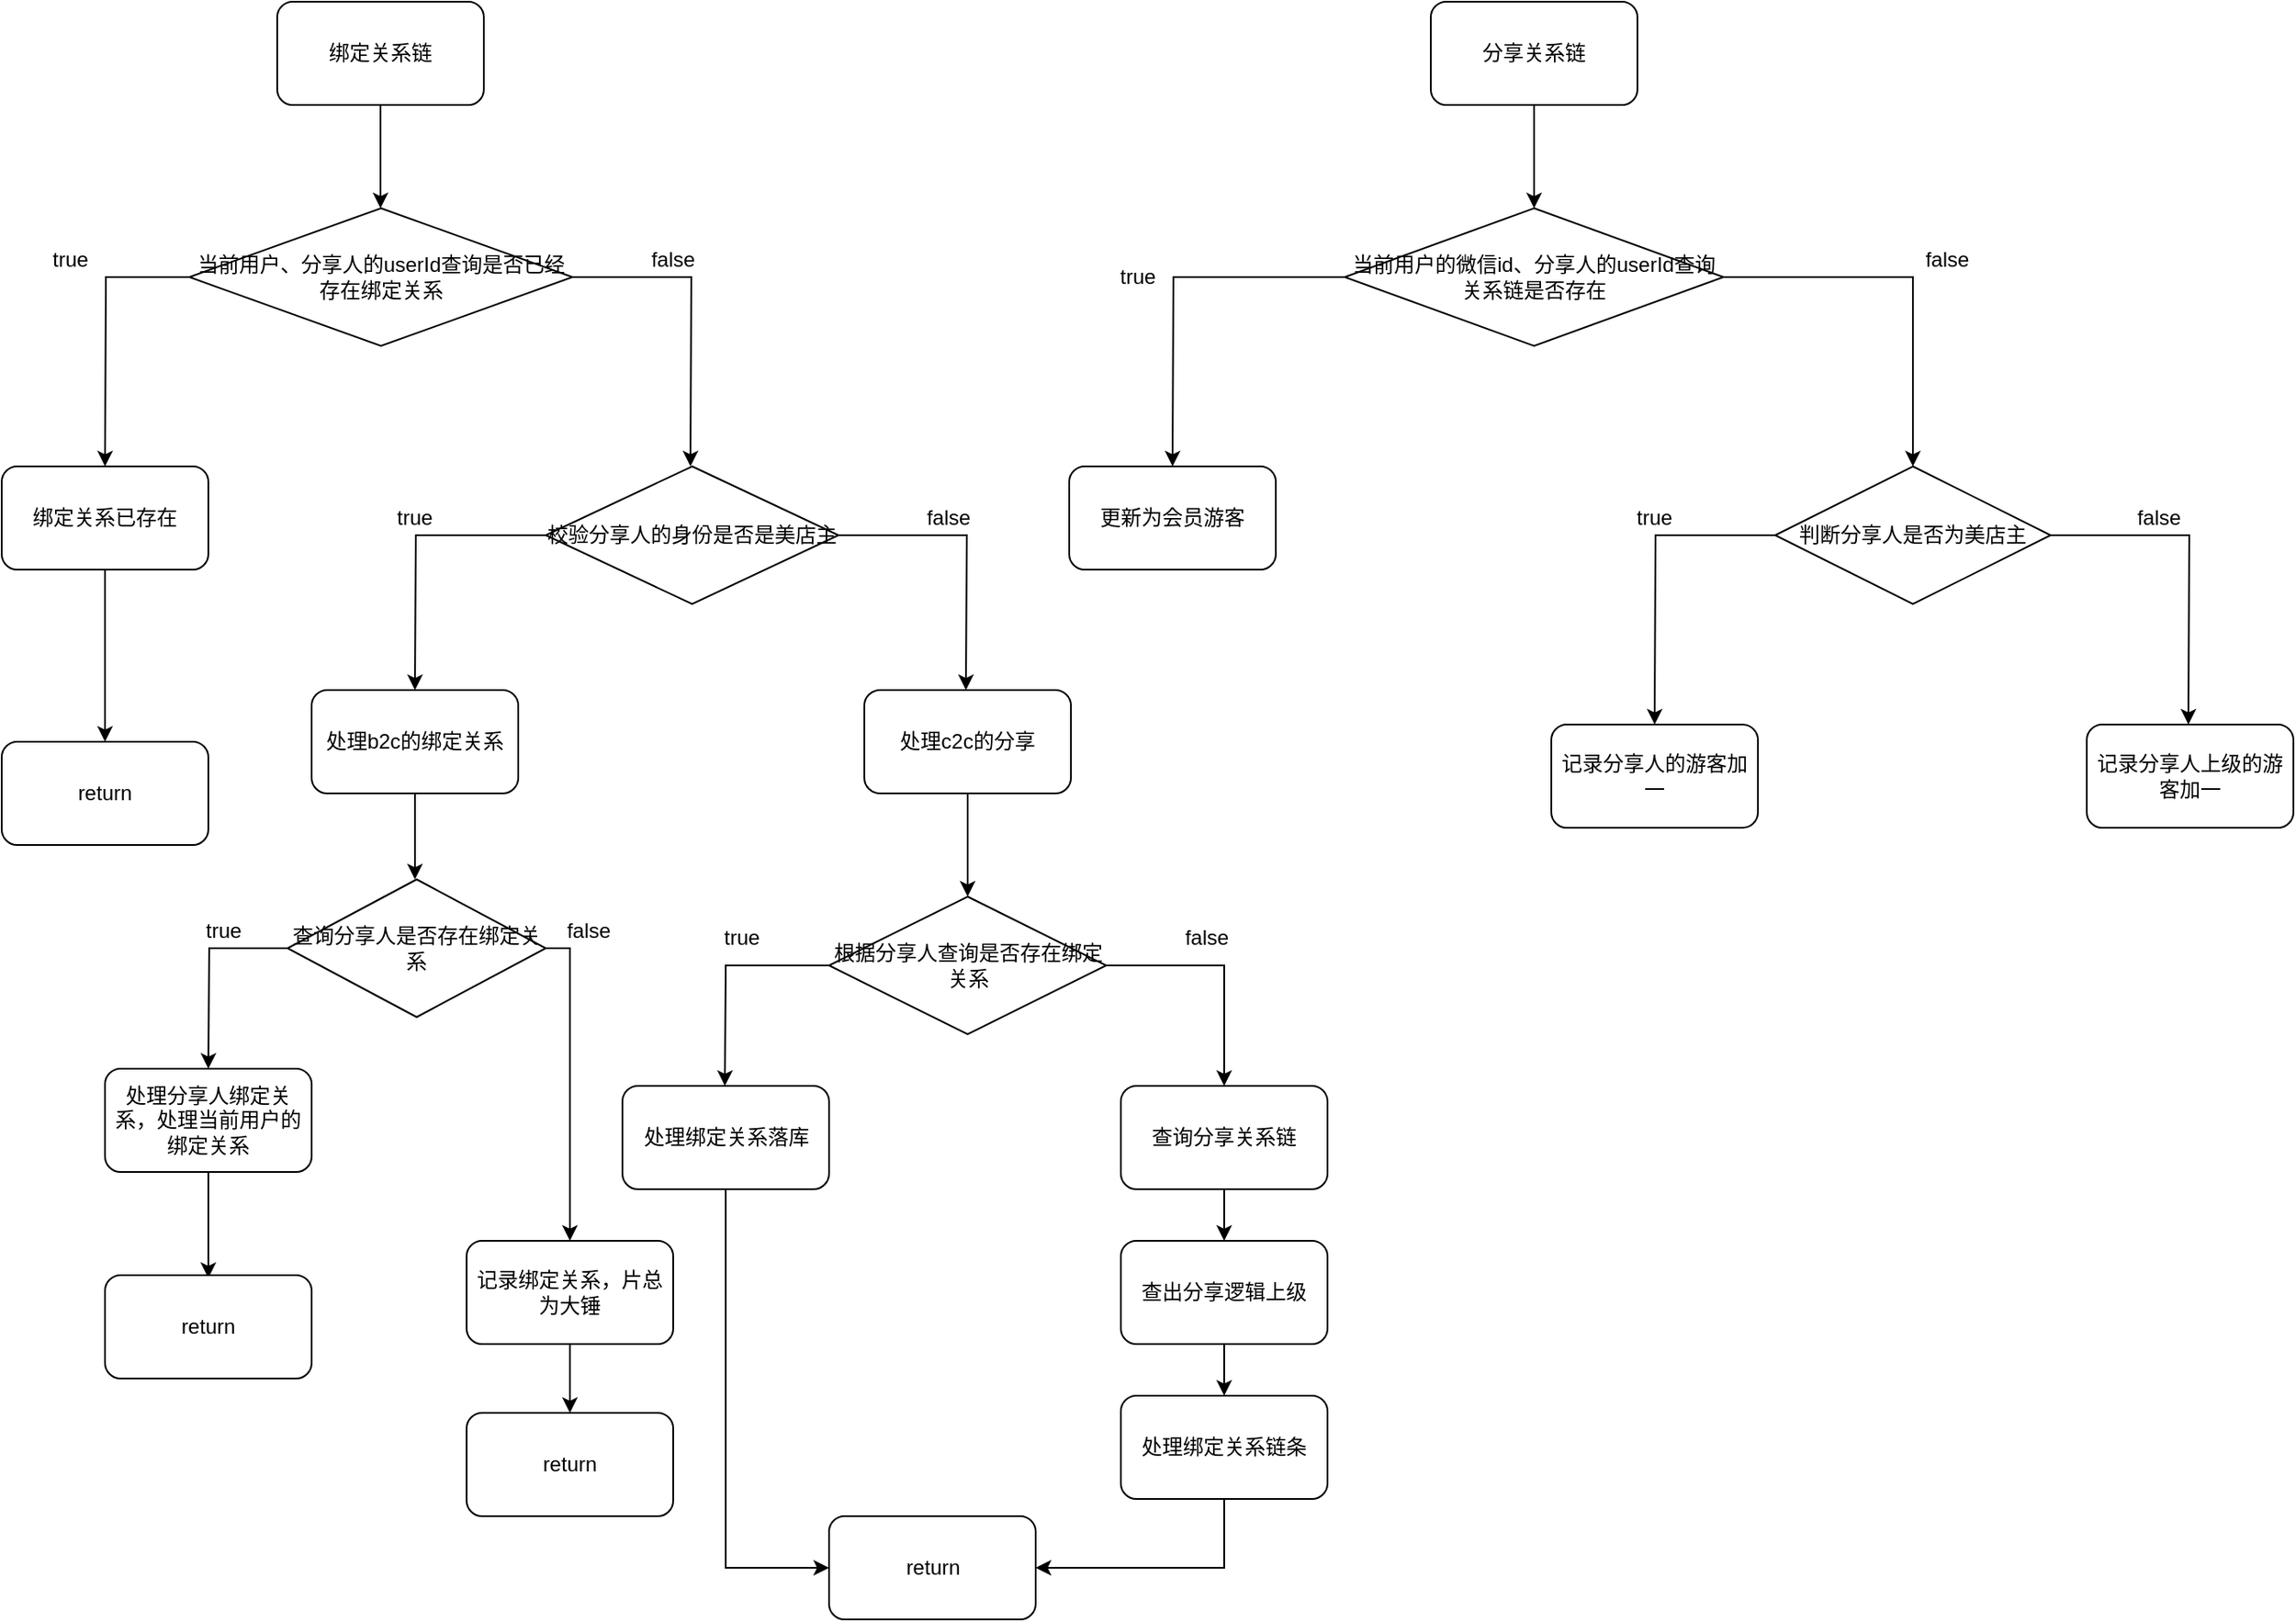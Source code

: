 <mxfile version="12.4.9" type="github"><diagram id="msJd3yK6HxjYoxfrZiBb" name="Page-1"><mxGraphModel dx="2692" dy="584" grid="1" gridSize="10" guides="1" tooltips="1" connect="1" arrows="1" fold="1" page="1" pageScale="1" pageWidth="827" pageHeight="1169" math="0" shadow="0"><root><mxCell id="0"/><mxCell id="1" parent="0"/><mxCell id="jShOLcOtmEcMuFyAX2FL-2" style="edgeStyle=orthogonalEdgeStyle;rounded=0;orthogonalLoop=1;jettySize=auto;html=1;" parent="1" source="jShOLcOtmEcMuFyAX2FL-1" edge="1"><mxGeometry relative="1" as="geometry"><mxPoint x="50" y="160" as="targetPoint"/></mxGeometry></mxCell><mxCell id="jShOLcOtmEcMuFyAX2FL-1" value="分享关系链" style="rounded=1;whiteSpace=wrap;html=1;" parent="1" vertex="1"><mxGeometry x="-10" y="40" width="120" height="60" as="geometry"/></mxCell><mxCell id="jShOLcOtmEcMuFyAX2FL-4" style="edgeStyle=orthogonalEdgeStyle;rounded=0;orthogonalLoop=1;jettySize=auto;html=1;" parent="1" source="jShOLcOtmEcMuFyAX2FL-3" edge="1"><mxGeometry relative="1" as="geometry"><mxPoint x="-160" y="310" as="targetPoint"/></mxGeometry></mxCell><mxCell id="jShOLcOtmEcMuFyAX2FL-7" style="edgeStyle=orthogonalEdgeStyle;rounded=0;orthogonalLoop=1;jettySize=auto;html=1;" parent="1" source="jShOLcOtmEcMuFyAX2FL-3" edge="1"><mxGeometry relative="1" as="geometry"><mxPoint x="270" y="310" as="targetPoint"/><Array as="points"><mxPoint x="270" y="200"/><mxPoint x="270" y="310"/></Array></mxGeometry></mxCell><mxCell id="jShOLcOtmEcMuFyAX2FL-3" value="当前用户的微信id、分享人的userId查询关系链是否存在" style="rhombus;whiteSpace=wrap;html=1;" parent="1" vertex="1"><mxGeometry x="-60" y="160" width="220" height="80" as="geometry"/></mxCell><mxCell id="jShOLcOtmEcMuFyAX2FL-5" value="true" style="text;html=1;strokeColor=none;fillColor=none;align=center;verticalAlign=middle;whiteSpace=wrap;rounded=0;" parent="1" vertex="1"><mxGeometry x="-200" y="190" width="40" height="20" as="geometry"/></mxCell><mxCell id="jShOLcOtmEcMuFyAX2FL-6" value="更新为会员游客" style="rounded=1;whiteSpace=wrap;html=1;" parent="1" vertex="1"><mxGeometry x="-220" y="310" width="120" height="60" as="geometry"/></mxCell><mxCell id="jShOLcOtmEcMuFyAX2FL-9" value="false" style="text;html=1;strokeColor=none;fillColor=none;align=center;verticalAlign=middle;whiteSpace=wrap;rounded=0;" parent="1" vertex="1"><mxGeometry x="270" y="180" width="40" height="20" as="geometry"/></mxCell><mxCell id="jShOLcOtmEcMuFyAX2FL-11" style="edgeStyle=orthogonalEdgeStyle;rounded=0;orthogonalLoop=1;jettySize=auto;html=1;" parent="1" source="jShOLcOtmEcMuFyAX2FL-10" edge="1"><mxGeometry relative="1" as="geometry"><mxPoint x="120" y="460" as="targetPoint"/></mxGeometry></mxCell><mxCell id="jShOLcOtmEcMuFyAX2FL-14" style="edgeStyle=orthogonalEdgeStyle;rounded=0;orthogonalLoop=1;jettySize=auto;html=1;" parent="1" source="jShOLcOtmEcMuFyAX2FL-10" edge="1"><mxGeometry relative="1" as="geometry"><mxPoint x="430" y="460" as="targetPoint"/></mxGeometry></mxCell><mxCell id="jShOLcOtmEcMuFyAX2FL-10" value="判断分享人是否为美店主" style="rhombus;whiteSpace=wrap;html=1;" parent="1" vertex="1"><mxGeometry x="190" y="310" width="160" height="80" as="geometry"/></mxCell><mxCell id="jShOLcOtmEcMuFyAX2FL-13" value="true" style="text;html=1;strokeColor=none;fillColor=none;align=center;verticalAlign=middle;whiteSpace=wrap;rounded=0;" parent="1" vertex="1"><mxGeometry x="100" y="330" width="40" height="20" as="geometry"/></mxCell><mxCell id="jShOLcOtmEcMuFyAX2FL-15" value="false" style="text;html=1;strokeColor=none;fillColor=none;align=center;verticalAlign=middle;whiteSpace=wrap;rounded=0;" parent="1" vertex="1"><mxGeometry x="393" y="330" width="40" height="20" as="geometry"/></mxCell><mxCell id="jShOLcOtmEcMuFyAX2FL-16" value="记录分享人的游客加一" style="rounded=1;whiteSpace=wrap;html=1;" parent="1" vertex="1"><mxGeometry x="60" y="460" width="120" height="60" as="geometry"/></mxCell><mxCell id="jShOLcOtmEcMuFyAX2FL-17" value="记录分享人上级的游客加一" style="rounded=1;whiteSpace=wrap;html=1;" parent="1" vertex="1"><mxGeometry x="371" y="460" width="120" height="60" as="geometry"/></mxCell><mxCell id="jShOLcOtmEcMuFyAX2FL-20" style="edgeStyle=orthogonalEdgeStyle;rounded=0;orthogonalLoop=1;jettySize=auto;html=1;" parent="1" source="jShOLcOtmEcMuFyAX2FL-19" edge="1"><mxGeometry relative="1" as="geometry"><mxPoint x="-620" y="160" as="targetPoint"/></mxGeometry></mxCell><mxCell id="jShOLcOtmEcMuFyAX2FL-19" value="绑定关系链" style="rounded=1;whiteSpace=wrap;html=1;" parent="1" vertex="1"><mxGeometry x="-680" y="40" width="120" height="60" as="geometry"/></mxCell><mxCell id="jShOLcOtmEcMuFyAX2FL-22" style="edgeStyle=orthogonalEdgeStyle;rounded=0;orthogonalLoop=1;jettySize=auto;html=1;" parent="1" source="jShOLcOtmEcMuFyAX2FL-21" edge="1"><mxGeometry relative="1" as="geometry"><mxPoint x="-780" y="310" as="targetPoint"/></mxGeometry></mxCell><mxCell id="jShOLcOtmEcMuFyAX2FL-24" style="edgeStyle=orthogonalEdgeStyle;rounded=0;orthogonalLoop=1;jettySize=auto;html=1;exitX=1;exitY=0.5;exitDx=0;exitDy=0;" parent="1" source="jShOLcOtmEcMuFyAX2FL-21" edge="1"><mxGeometry relative="1" as="geometry"><mxPoint x="-440" y="310" as="targetPoint"/></mxGeometry></mxCell><mxCell id="jShOLcOtmEcMuFyAX2FL-21" value="当前用户、分享人的userId查询是否已经存在绑定关系" style="rhombus;whiteSpace=wrap;html=1;" parent="1" vertex="1"><mxGeometry x="-731" y="160" width="222.5" height="80" as="geometry"/></mxCell><mxCell id="dtXh-dWTpFdWCNlAV0mI-19" style="edgeStyle=orthogonalEdgeStyle;rounded=0;orthogonalLoop=1;jettySize=auto;html=1;" parent="1" source="jShOLcOtmEcMuFyAX2FL-23" edge="1"><mxGeometry relative="1" as="geometry"><mxPoint x="-780" y="470" as="targetPoint"/></mxGeometry></mxCell><mxCell id="jShOLcOtmEcMuFyAX2FL-23" value="绑定关系已存在" style="rounded=1;whiteSpace=wrap;html=1;" parent="1" vertex="1"><mxGeometry x="-840" y="310" width="120" height="60" as="geometry"/></mxCell><mxCell id="jShOLcOtmEcMuFyAX2FL-26" style="edgeStyle=orthogonalEdgeStyle;rounded=0;orthogonalLoop=1;jettySize=auto;html=1;" parent="1" source="jShOLcOtmEcMuFyAX2FL-25" edge="1"><mxGeometry relative="1" as="geometry"><mxPoint x="-600" y="440" as="targetPoint"/></mxGeometry></mxCell><mxCell id="dtXh-dWTpFdWCNlAV0mI-1" style="edgeStyle=orthogonalEdgeStyle;rounded=0;orthogonalLoop=1;jettySize=auto;html=1;" parent="1" source="jShOLcOtmEcMuFyAX2FL-25" edge="1"><mxGeometry relative="1" as="geometry"><mxPoint x="-280" y="440" as="targetPoint"/></mxGeometry></mxCell><mxCell id="jShOLcOtmEcMuFyAX2FL-25" value="校验分享人的身份是否是美店主" style="rhombus;whiteSpace=wrap;html=1;" parent="1" vertex="1"><mxGeometry x="-524" y="310" width="170" height="80" as="geometry"/></mxCell><mxCell id="jShOLcOtmEcMuFyAX2FL-27" value="true" style="text;html=1;strokeColor=none;fillColor=none;align=center;verticalAlign=middle;whiteSpace=wrap;rounded=0;" parent="1" vertex="1"><mxGeometry x="-620" y="330" width="40" height="20" as="geometry"/></mxCell><mxCell id="jShOLcOtmEcMuFyAX2FL-28" value="true" style="text;html=1;strokeColor=none;fillColor=none;align=center;verticalAlign=middle;whiteSpace=wrap;rounded=0;" parent="1" vertex="1"><mxGeometry x="-820" y="180" width="40" height="20" as="geometry"/></mxCell><mxCell id="jShOLcOtmEcMuFyAX2FL-29" value="false" style="text;html=1;strokeColor=none;fillColor=none;align=center;verticalAlign=middle;whiteSpace=wrap;rounded=0;" parent="1" vertex="1"><mxGeometry x="-470" y="180" width="40" height="20" as="geometry"/></mxCell><mxCell id="dtXh-dWTpFdWCNlAV0mI-2" value="false" style="text;html=1;strokeColor=none;fillColor=none;align=center;verticalAlign=middle;whiteSpace=wrap;rounded=0;" parent="1" vertex="1"><mxGeometry x="-310" y="330" width="40" height="20" as="geometry"/></mxCell><mxCell id="dtXh-dWTpFdWCNlAV0mI-4" style="edgeStyle=orthogonalEdgeStyle;rounded=0;orthogonalLoop=1;jettySize=auto;html=1;" parent="1" source="dtXh-dWTpFdWCNlAV0mI-3" edge="1"><mxGeometry relative="1" as="geometry"><mxPoint x="-279" y="560" as="targetPoint"/></mxGeometry></mxCell><mxCell id="dtXh-dWTpFdWCNlAV0mI-3" value="处理c2c的分享" style="rounded=1;whiteSpace=wrap;html=1;" parent="1" vertex="1"><mxGeometry x="-339" y="440" width="120" height="60" as="geometry"/></mxCell><mxCell id="dtXh-dWTpFdWCNlAV0mI-7" style="edgeStyle=orthogonalEdgeStyle;rounded=0;orthogonalLoop=1;jettySize=auto;html=1;" parent="1" source="dtXh-dWTpFdWCNlAV0mI-5" edge="1"><mxGeometry relative="1" as="geometry"><mxPoint x="-420" y="670" as="targetPoint"/></mxGeometry></mxCell><mxCell id="dtXh-dWTpFdWCNlAV0mI-9" style="edgeStyle=orthogonalEdgeStyle;rounded=0;orthogonalLoop=1;jettySize=auto;html=1;" parent="1" source="dtXh-dWTpFdWCNlAV0mI-5" edge="1"><mxGeometry relative="1" as="geometry"><mxPoint x="-130" y="670" as="targetPoint"/><Array as="points"><mxPoint x="-130" y="600"/><mxPoint x="-130" y="670"/></Array></mxGeometry></mxCell><mxCell id="dtXh-dWTpFdWCNlAV0mI-5" value="根据分享人查询是否存在绑定关系" style="rhombus;whiteSpace=wrap;html=1;" parent="1" vertex="1"><mxGeometry x="-359.5" y="560" width="161" height="80" as="geometry"/></mxCell><mxCell id="dtXh-dWTpFdWCNlAV0mI-8" value="true" style="text;html=1;strokeColor=none;fillColor=none;align=center;verticalAlign=middle;whiteSpace=wrap;rounded=0;" parent="1" vertex="1"><mxGeometry x="-430" y="574" width="40" height="20" as="geometry"/></mxCell><mxCell id="dtXh-dWTpFdWCNlAV0mI-10" value="false" style="text;html=1;strokeColor=none;fillColor=none;align=center;verticalAlign=middle;whiteSpace=wrap;rounded=0;" parent="1" vertex="1"><mxGeometry x="-160" y="574" width="40" height="20" as="geometry"/></mxCell><mxCell id="dtXh-dWTpFdWCNlAV0mI-18" style="edgeStyle=orthogonalEdgeStyle;rounded=0;orthogonalLoop=1;jettySize=auto;html=1;entryX=0;entryY=0.5;entryDx=0;entryDy=0;" parent="1" source="dtXh-dWTpFdWCNlAV0mI-11" target="dtXh-dWTpFdWCNlAV0mI-16" edge="1"><mxGeometry relative="1" as="geometry"><Array as="points"><mxPoint x="-420" y="950"/></Array></mxGeometry></mxCell><mxCell id="dtXh-dWTpFdWCNlAV0mI-11" value="处理绑定关系落库" style="rounded=1;whiteSpace=wrap;html=1;" parent="1" vertex="1"><mxGeometry x="-479.5" y="670" width="120" height="60" as="geometry"/></mxCell><mxCell id="dtXh-dWTpFdWCNlAV0mI-16" value="return" style="rounded=1;whiteSpace=wrap;html=1;" parent="1" vertex="1"><mxGeometry x="-359.5" y="920" width="120" height="60" as="geometry"/></mxCell><mxCell id="dtXh-dWTpFdWCNlAV0mI-20" value="return" style="rounded=1;whiteSpace=wrap;html=1;" parent="1" vertex="1"><mxGeometry x="-840" y="470" width="120" height="60" as="geometry"/></mxCell><mxCell id="dtXh-dWTpFdWCNlAV0mI-22" style="edgeStyle=orthogonalEdgeStyle;rounded=0;orthogonalLoop=1;jettySize=auto;html=1;" parent="1" source="dtXh-dWTpFdWCNlAV0mI-21" edge="1"><mxGeometry relative="1" as="geometry"><mxPoint x="-600" y="550" as="targetPoint"/></mxGeometry></mxCell><mxCell id="dtXh-dWTpFdWCNlAV0mI-21" value="处理b2c的绑定关系" style="rounded=1;whiteSpace=wrap;html=1;" parent="1" vertex="1"><mxGeometry x="-660" y="440" width="120" height="60" as="geometry"/></mxCell><mxCell id="dtXh-dWTpFdWCNlAV0mI-24" style="edgeStyle=orthogonalEdgeStyle;rounded=0;orthogonalLoop=1;jettySize=auto;html=1;" parent="1" source="dtXh-dWTpFdWCNlAV0mI-23" edge="1"><mxGeometry relative="1" as="geometry"><mxPoint x="-720" y="660" as="targetPoint"/></mxGeometry></mxCell><mxCell id="dtXh-dWTpFdWCNlAV0mI-28" style="edgeStyle=orthogonalEdgeStyle;rounded=0;orthogonalLoop=1;jettySize=auto;html=1;" parent="1" source="dtXh-dWTpFdWCNlAV0mI-23" edge="1"><mxGeometry relative="1" as="geometry"><mxPoint x="-510" y="760" as="targetPoint"/><Array as="points"><mxPoint x="-510" y="590"/><mxPoint x="-510" y="760"/></Array></mxGeometry></mxCell><mxCell id="dtXh-dWTpFdWCNlAV0mI-23" value="查询分享人是否存在绑定关系" style="rhombus;whiteSpace=wrap;html=1;" parent="1" vertex="1"><mxGeometry x="-674" y="550" width="150" height="80" as="geometry"/></mxCell><mxCell id="dtXh-dWTpFdWCNlAV0mI-26" style="edgeStyle=orthogonalEdgeStyle;rounded=0;orthogonalLoop=1;jettySize=auto;html=1;" parent="1" source="dtXh-dWTpFdWCNlAV0mI-25" edge="1"><mxGeometry relative="1" as="geometry"><mxPoint x="-720" y="781.6" as="targetPoint"/></mxGeometry></mxCell><mxCell id="dtXh-dWTpFdWCNlAV0mI-25" value="处理分享人绑定关系，处理当前用户的绑定关系" style="rounded=1;whiteSpace=wrap;html=1;" parent="1" vertex="1"><mxGeometry x="-780" y="660" width="120" height="60" as="geometry"/></mxCell><mxCell id="dtXh-dWTpFdWCNlAV0mI-27" value="return" style="rounded=1;whiteSpace=wrap;html=1;" parent="1" vertex="1"><mxGeometry x="-780" y="780" width="120" height="60" as="geometry"/></mxCell><mxCell id="dtXh-dWTpFdWCNlAV0mI-29" value="true" style="text;html=1;strokeColor=none;fillColor=none;align=center;verticalAlign=middle;whiteSpace=wrap;rounded=0;" parent="1" vertex="1"><mxGeometry x="-731" y="570" width="40" height="20" as="geometry"/></mxCell><mxCell id="dtXh-dWTpFdWCNlAV0mI-30" value="false" style="text;html=1;strokeColor=none;fillColor=none;align=center;verticalAlign=middle;whiteSpace=wrap;rounded=0;" parent="1" vertex="1"><mxGeometry x="-519.5" y="570" width="40" height="20" as="geometry"/></mxCell><mxCell id="dtXh-dWTpFdWCNlAV0mI-34" style="edgeStyle=orthogonalEdgeStyle;rounded=0;orthogonalLoop=1;jettySize=auto;html=1;" parent="1" source="dtXh-dWTpFdWCNlAV0mI-33" edge="1"><mxGeometry relative="1" as="geometry"><mxPoint x="-510" y="860" as="targetPoint"/></mxGeometry></mxCell><mxCell id="dtXh-dWTpFdWCNlAV0mI-33" value="记录绑定关系，片总为大锤" style="rounded=1;whiteSpace=wrap;html=1;" parent="1" vertex="1"><mxGeometry x="-570" y="760" width="120" height="60" as="geometry"/></mxCell><mxCell id="dtXh-dWTpFdWCNlAV0mI-35" value="return" style="rounded=1;whiteSpace=wrap;html=1;" parent="1" vertex="1"><mxGeometry x="-570" y="860" width="120" height="60" as="geometry"/></mxCell><mxCell id="dtXh-dWTpFdWCNlAV0mI-41" style="edgeStyle=orthogonalEdgeStyle;rounded=0;orthogonalLoop=1;jettySize=auto;html=1;entryX=0.5;entryY=0;entryDx=0;entryDy=0;" parent="1" source="dtXh-dWTpFdWCNlAV0mI-37" target="dtXh-dWTpFdWCNlAV0mI-39" edge="1"><mxGeometry relative="1" as="geometry"/></mxCell><mxCell id="dtXh-dWTpFdWCNlAV0mI-37" value="查询分享关系链" style="rounded=1;whiteSpace=wrap;html=1;" parent="1" vertex="1"><mxGeometry x="-190" y="670" width="120" height="60" as="geometry"/></mxCell><mxCell id="dtXh-dWTpFdWCNlAV0mI-40" style="edgeStyle=orthogonalEdgeStyle;rounded=0;orthogonalLoop=1;jettySize=auto;html=1;" parent="1" source="dtXh-dWTpFdWCNlAV0mI-39" edge="1"><mxGeometry relative="1" as="geometry"><mxPoint x="-130" y="850" as="targetPoint"/><Array as="points"><mxPoint x="-130" y="850"/><mxPoint x="-130" y="850"/></Array></mxGeometry></mxCell><mxCell id="dtXh-dWTpFdWCNlAV0mI-39" value="查出分享逻辑上级" style="rounded=1;whiteSpace=wrap;html=1;" parent="1" vertex="1"><mxGeometry x="-190" y="760" width="120" height="60" as="geometry"/></mxCell><mxCell id="dtXh-dWTpFdWCNlAV0mI-43" style="edgeStyle=orthogonalEdgeStyle;rounded=0;orthogonalLoop=1;jettySize=auto;html=1;entryX=1;entryY=0.5;entryDx=0;entryDy=0;" parent="1" source="dtXh-dWTpFdWCNlAV0mI-42" target="dtXh-dWTpFdWCNlAV0mI-16" edge="1"><mxGeometry relative="1" as="geometry"><Array as="points"><mxPoint x="-130" y="950"/></Array></mxGeometry></mxCell><mxCell id="dtXh-dWTpFdWCNlAV0mI-42" value="处理绑定关系链条" style="rounded=1;whiteSpace=wrap;html=1;" parent="1" vertex="1"><mxGeometry x="-190" y="850" width="120" height="60" as="geometry"/></mxCell></root></mxGraphModel></diagram></mxfile>